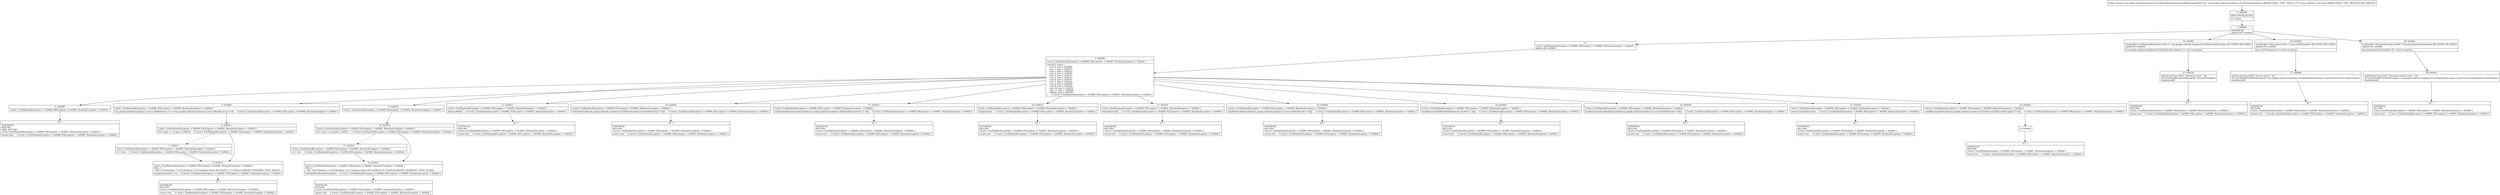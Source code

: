 digraph "CFG forcom.google.android.exoplayer2.ExoPlayerImplInternal.handleMessage(Landroid\/os\/Message;)Z" {
Node_0 [shape=record,label="{0\:\ 0x0000|MTH_ENTER_BLOCK\l|r3 = false\l}"];
Node_1 [shape=record,label="{1\:\ 0x0004|SYNTHETIC\lSplitter:B:1:0x0004\l}"];
Node_2 [shape=record,label="{2\:\ ?|Catch:\{ ExoPlaybackException \-\> 0x006f, IOException \-\> 0x0085, RuntimeException \-\> 0x00a0 \}\lSplitter:B:1:0x0004\l}"];
Node_3 [shape=record,label="{3\:\ 0x0006|Catch:\{ ExoPlaybackException \-\> 0x006f, IOException \-\> 0x0085, RuntimeException \-\> 0x00a0 \}\l|switch(r7.what) \{\l    case 0: goto L_0x000b;\l    case 1: goto L_0x0019;\l    case 2: goto L_0x0023;\l    case 3: goto L_0x0028;\l    case 4: goto L_0x0031;\l    case 5: goto L_0x003a;\l    case 6: goto L_0x003f;\l    case 7: goto L_0x004d;\l    case 8: goto L_0x0044;\l    case 9: goto L_0x0056;\l    case 10: goto L_0x005f;\l    case 11: goto L_0x0064;\l    default: goto L_0x0009;\l\}     \/\/ Catch:\{ ExoPlaybackException \-\> 0x006f, IOException \-\> 0x0085, RuntimeException \-\> 0x00a0 \}\l}"];
Node_4 [shape=record,label="{4\:\ 0x0009|Catch:\{ ExoPlaybackException \-\> 0x006f, IOException \-\> 0x0085, RuntimeException \-\> 0x00a0 \}\l}"];
Node_5 [shape=record,label="{5\:\ 0x000b|Catch:\{ ExoPlaybackException \-\> 0x006f, IOException \-\> 0x0085, RuntimeException \-\> 0x00a0 \}\l|com.google.android.exoplayer2.source.MediaSource r1 = (com.google.android.exoplayer2.source.MediaSource) r7.obj     \/\/ Catch:\{ ExoPlaybackException \-\> 0x006f, IOException \-\> 0x0085, RuntimeException \-\> 0x00a0 \}\l}"];
Node_6 [shape=record,label="{6\:\ 0x0011|Catch:\{ ExoPlaybackException \-\> 0x006f, IOException \-\> 0x0085, RuntimeException \-\> 0x00a0 \}\l|if (r7.arg1 == 0) goto L_0x0014     \/\/ Catch:\{ ExoPlaybackException \-\> 0x006f, IOException \-\> 0x0085, RuntimeException \-\> 0x00a0 \}\l}"];
Node_7 [shape=record,label="{7\:\ 0x0013|Catch:\{ ExoPlaybackException \-\> 0x006f, IOException \-\> 0x0085, RuntimeException \-\> 0x00a0 \}\l|r3 = true     \/\/ Catch:\{ ExoPlaybackException \-\> 0x006f, IOException \-\> 0x0085, RuntimeException \-\> 0x00a0 \}\l}"];
Node_8 [shape=record,label="{8\:\ 0x0014|Catch:\{ ExoPlaybackException \-\> 0x006f, IOException \-\> 0x0085, RuntimeException \-\> 0x00a0 \}\lPHI: r3 \l  PHI: (r3v8 boolean) = (r3v0 boolean), (r3v9 boolean) binds: [B:6:0x0011, B:7:0x0013] A[DONT_GENERATE, DONT_INLINE]\l|prepareInternal(r1, r3)     \/\/ Catch:\{ ExoPlaybackException \-\> 0x006f, IOException \-\> 0x0085, RuntimeException \-\> 0x00a0 \}\l}"];
Node_9 [shape=record,label="{9\:\ 0x0019|Catch:\{ ExoPlaybackException \-\> 0x006f, IOException \-\> 0x0085, RuntimeException \-\> 0x00a0 \}\l}"];
Node_10 [shape=record,label="{10\:\ 0x001b|Catch:\{ ExoPlaybackException \-\> 0x006f, IOException \-\> 0x0085, RuntimeException \-\> 0x00a0 \}\l|if (r7.arg1 == 0) goto L_0x001e     \/\/ Catch:\{ ExoPlaybackException \-\> 0x006f, IOException \-\> 0x0085, RuntimeException \-\> 0x00a0 \}\l}"];
Node_11 [shape=record,label="{11\:\ 0x001d|Catch:\{ ExoPlaybackException \-\> 0x006f, IOException \-\> 0x0085, RuntimeException \-\> 0x00a0 \}\l|r3 = true     \/\/ Catch:\{ ExoPlaybackException \-\> 0x006f, IOException \-\> 0x0085, RuntimeException \-\> 0x00a0 \}\l}"];
Node_12 [shape=record,label="{12\:\ 0x001e|Catch:\{ ExoPlaybackException \-\> 0x006f, IOException \-\> 0x0085, RuntimeException \-\> 0x00a0 \}\lPHI: r3 \l  PHI: (r3v6 boolean) = (r3v0 boolean), (r3v7 boolean) binds: [B:10:0x001b, B:11:0x001d] A[DONT_GENERATE, DONT_INLINE]\l|setPlayWhenReadyInternal(r3)     \/\/ Catch:\{ ExoPlaybackException \-\> 0x006f, IOException \-\> 0x0085, RuntimeException \-\> 0x00a0 \}\l}"];
Node_13 [shape=record,label="{13\:\ 0x0023|Catch:\{ ExoPlaybackException \-\> 0x006f, IOException \-\> 0x0085, RuntimeException \-\> 0x00a0 \}\l|doSomeWork()     \/\/ Catch:\{ ExoPlaybackException \-\> 0x006f, IOException \-\> 0x0085, RuntimeException \-\> 0x00a0 \}\l}"];
Node_14 [shape=record,label="{14\:\ 0x0028|Catch:\{ ExoPlaybackException \-\> 0x006f, IOException \-\> 0x0085, RuntimeException \-\> 0x00a0 \}\l|seekToInternal((com.google.android.exoplayer2.ExoPlayerImplInternal.SeekPosition) r7.obj)     \/\/ Catch:\{ ExoPlaybackException \-\> 0x006f, IOException \-\> 0x0085, RuntimeException \-\> 0x00a0 \}\l}"];
Node_15 [shape=record,label="{15\:\ 0x0031|Catch:\{ ExoPlaybackException \-\> 0x006f, IOException \-\> 0x0085, RuntimeException \-\> 0x00a0 \}\l|setPlaybackParametersInternal((com.google.android.exoplayer2.PlaybackParameters) r7.obj)     \/\/ Catch:\{ ExoPlaybackException \-\> 0x006f, IOException \-\> 0x0085, RuntimeException \-\> 0x00a0 \}\l}"];
Node_16 [shape=record,label="{16\:\ 0x003a|Catch:\{ ExoPlaybackException \-\> 0x006f, IOException \-\> 0x0085, RuntimeException \-\> 0x00a0 \}\l|stopInternal()     \/\/ Catch:\{ ExoPlaybackException \-\> 0x006f, IOException \-\> 0x0085, RuntimeException \-\> 0x00a0 \}\l}"];
Node_17 [shape=record,label="{17\:\ 0x003f|Catch:\{ ExoPlaybackException \-\> 0x006f, IOException \-\> 0x0085, RuntimeException \-\> 0x00a0 \}\l|releaseInternal()     \/\/ Catch:\{ ExoPlaybackException \-\> 0x006f, IOException \-\> 0x0085, RuntimeException \-\> 0x00a0 \}\l}"];
Node_18 [shape=record,label="{18\:\ 0x0044|Catch:\{ ExoPlaybackException \-\> 0x006f, IOException \-\> 0x0085, RuntimeException \-\> 0x00a0 \}\l|handlePeriodPrepared((com.google.android.exoplayer2.source.MediaPeriod) r7.obj)     \/\/ Catch:\{ ExoPlaybackException \-\> 0x006f, IOException \-\> 0x0085, RuntimeException \-\> 0x00a0 \}\l}"];
Node_19 [shape=record,label="{19\:\ 0x004d|Catch:\{ ExoPlaybackException \-\> 0x006f, IOException \-\> 0x0085, RuntimeException \-\> 0x00a0 \}\l|handleSourceInfoRefreshed((android.util.Pair) r7.obj)     \/\/ Catch:\{ ExoPlaybackException \-\> 0x006f, IOException \-\> 0x0085, RuntimeException \-\> 0x00a0 \}\l}"];
Node_20 [shape=record,label="{20\:\ 0x0056|Catch:\{ ExoPlaybackException \-\> 0x006f, IOException \-\> 0x0085, RuntimeException \-\> 0x00a0 \}\l|handleContinueLoadingRequested((com.google.android.exoplayer2.source.MediaPeriod) r7.obj)     \/\/ Catch:\{ ExoPlaybackException \-\> 0x006f, IOException \-\> 0x0085, RuntimeException \-\> 0x00a0 \}\l}"];
Node_21 [shape=record,label="{21\:\ 0x005f|Catch:\{ ExoPlaybackException \-\> 0x006f, IOException \-\> 0x0085, RuntimeException \-\> 0x00a0 \}\l|reselectTracksInternal()     \/\/ Catch:\{ ExoPlaybackException \-\> 0x006f, IOException \-\> 0x0085, RuntimeException \-\> 0x00a0 \}\l}"];
Node_22 [shape=record,label="{22\:\ 0x0064|Catch:\{ ExoPlaybackException \-\> 0x006f, IOException \-\> 0x0085, RuntimeException \-\> 0x00a0 \}\l|sendMessagesInternal((com.google.android.exoplayer2.ExoPlayer.ExoPlayerMessage[]) r7.obj)     \/\/ Catch:\{ ExoPlaybackException \-\> 0x006f, IOException \-\> 0x0085, RuntimeException \-\> 0x00a0 \}\l}"];
Node_23 [shape=record,label="{23\:\ 0x006d}"];
Node_24 [shape=record,label="{24\:\ 0x006f|ExcHandler: ExoPlaybackException (r0v2 'e' com.google.android.exoplayer2.ExoPlaybackException A[CUSTOM_DECLARE])\lSplitter:B:1:0x0004\l|com.google.android.exoplayer2.ExoPlaybackException r0 = move\-exception\l}"];
Node_25 [shape=record,label="{25\:\ 0x0070|android.util.Log.e(TAG, \"Renderer error.\", r0)\lr6.eventHandler.obtainMessage(8, r0).sendToTarget()\lstopInternal()\l}"];
Node_26 [shape=record,label="{26\:\ 0x0085|ExcHandler: IOException (r0v1 'e' java.io.IOException A[CUSTOM_DECLARE])\lSplitter:B:1:0x0004\l|java.io.IOException r0 = move\-exception\l}"];
Node_27 [shape=record,label="{27\:\ 0x0086|android.util.Log.e(TAG, \"Source error.\", r0)\lr6.eventHandler.obtainMessage(8, com.google.android.exoplayer2.ExoPlaybackException.createForSource(r0)).sendToTarget()\lstopInternal()\l}"];
Node_28 [shape=record,label="{28\:\ 0x00a0|ExcHandler: RuntimeException (r0v0 'e' java.lang.RuntimeException A[CUSTOM_DECLARE])\lSplitter:B:1:0x0004\l|java.lang.RuntimeException r0 = move\-exception\l}"];
Node_29 [shape=record,label="{29\:\ 0x00a1|android.util.Log.e(TAG, \"Internal runtime error.\", r0)\lr6.eventHandler.obtainMessage(8, com.google.android.exoplayer2.ExoPlaybackException.createForUnexpected(r0)).sendToTarget()\lstopInternal()\l}"];
Node_30 [shape=record,label="{30\:\ ?|SYNTHETIC\lRETURN\lORIG_RETURN\lCatch:\{ ExoPlaybackException \-\> 0x006f, IOException \-\> 0x0085, RuntimeException \-\> 0x00a0 \}\l|return false     \/\/ Catch:\{ ExoPlaybackException \-\> 0x006f, IOException \-\> 0x0085, RuntimeException \-\> 0x00a0 \}\l}"];
Node_31 [shape=record,label="{31\:\ ?|SYNTHETIC\lRETURN\lCatch:\{ ExoPlaybackException \-\> 0x006f, IOException \-\> 0x0085, RuntimeException \-\> 0x00a0 \}\l|return true     \/\/ Catch:\{ ExoPlaybackException \-\> 0x006f, IOException \-\> 0x0085, RuntimeException \-\> 0x00a0 \}\l}"];
Node_32 [shape=record,label="{32\:\ ?|SYNTHETIC\lRETURN\lCatch:\{ ExoPlaybackException \-\> 0x006f, IOException \-\> 0x0085, RuntimeException \-\> 0x00a0 \}\l|return true     \/\/ Catch:\{ ExoPlaybackException \-\> 0x006f, IOException \-\> 0x0085, RuntimeException \-\> 0x00a0 \}\l}"];
Node_33 [shape=record,label="{33\:\ ?|SYNTHETIC\lRETURN\lCatch:\{ ExoPlaybackException \-\> 0x006f, IOException \-\> 0x0085, RuntimeException \-\> 0x00a0 \}\l|return true     \/\/ Catch:\{ ExoPlaybackException \-\> 0x006f, IOException \-\> 0x0085, RuntimeException \-\> 0x00a0 \}\l}"];
Node_34 [shape=record,label="{34\:\ ?|SYNTHETIC\lRETURN\lCatch:\{ ExoPlaybackException \-\> 0x006f, IOException \-\> 0x0085, RuntimeException \-\> 0x00a0 \}\l|return true     \/\/ Catch:\{ ExoPlaybackException \-\> 0x006f, IOException \-\> 0x0085, RuntimeException \-\> 0x00a0 \}\l}"];
Node_35 [shape=record,label="{35\:\ ?|SYNTHETIC\lRETURN\lCatch:\{ ExoPlaybackException \-\> 0x006f, IOException \-\> 0x0085, RuntimeException \-\> 0x00a0 \}\l|return true     \/\/ Catch:\{ ExoPlaybackException \-\> 0x006f, IOException \-\> 0x0085, RuntimeException \-\> 0x00a0 \}\l}"];
Node_36 [shape=record,label="{36\:\ ?|SYNTHETIC\lRETURN\lCatch:\{ ExoPlaybackException \-\> 0x006f, IOException \-\> 0x0085, RuntimeException \-\> 0x00a0 \}\l|return true     \/\/ Catch:\{ ExoPlaybackException \-\> 0x006f, IOException \-\> 0x0085, RuntimeException \-\> 0x00a0 \}\l}"];
Node_37 [shape=record,label="{37\:\ ?|SYNTHETIC\lRETURN\lCatch:\{ ExoPlaybackException \-\> 0x006f, IOException \-\> 0x0085, RuntimeException \-\> 0x00a0 \}\l|return true     \/\/ Catch:\{ ExoPlaybackException \-\> 0x006f, IOException \-\> 0x0085, RuntimeException \-\> 0x00a0 \}\l}"];
Node_38 [shape=record,label="{38\:\ ?|SYNTHETIC\lRETURN\lCatch:\{ ExoPlaybackException \-\> 0x006f, IOException \-\> 0x0085, RuntimeException \-\> 0x00a0 \}\l|return true     \/\/ Catch:\{ ExoPlaybackException \-\> 0x006f, IOException \-\> 0x0085, RuntimeException \-\> 0x00a0 \}\l}"];
Node_39 [shape=record,label="{39\:\ ?|SYNTHETIC\lRETURN\lCatch:\{ ExoPlaybackException \-\> 0x006f, IOException \-\> 0x0085, RuntimeException \-\> 0x00a0 \}\l|return true     \/\/ Catch:\{ ExoPlaybackException \-\> 0x006f, IOException \-\> 0x0085, RuntimeException \-\> 0x00a0 \}\l}"];
Node_40 [shape=record,label="{40\:\ ?|SYNTHETIC\lRETURN\lCatch:\{ ExoPlaybackException \-\> 0x006f, IOException \-\> 0x0085, RuntimeException \-\> 0x00a0 \}\l|return true     \/\/ Catch:\{ ExoPlaybackException \-\> 0x006f, IOException \-\> 0x0085, RuntimeException \-\> 0x00a0 \}\l}"];
Node_41 [shape=record,label="{41\:\ ?|SYNTHETIC\lRETURN\lCatch:\{ ExoPlaybackException \-\> 0x006f, IOException \-\> 0x0085, RuntimeException \-\> 0x00a0 \}\l|return true     \/\/ Catch:\{ ExoPlaybackException \-\> 0x006f, IOException \-\> 0x0085, RuntimeException \-\> 0x00a0 \}\l}"];
Node_42 [shape=record,label="{42\:\ ?|SYNTHETIC\lRETURN\lCatch:\{ ExoPlaybackException \-\> 0x006f, IOException \-\> 0x0085, RuntimeException \-\> 0x00a0 \}\l|return true     \/\/ Catch:\{ ExoPlaybackException \-\> 0x006f, IOException \-\> 0x0085, RuntimeException \-\> 0x00a0 \}\l}"];
Node_43 [shape=record,label="{43\:\ ?|SYNTHETIC\lRETURN\lCatch:\{ ExoPlaybackException \-\> 0x006f, IOException \-\> 0x0085, RuntimeException \-\> 0x00a0 \}\l|return true     \/\/ Catch:\{ ExoPlaybackException \-\> 0x006f, IOException \-\> 0x0085, RuntimeException \-\> 0x00a0 \}\l}"];
Node_44 [shape=record,label="{44\:\ ?|SYNTHETIC\lRETURN\lCatch:\{ ExoPlaybackException \-\> 0x006f, IOException \-\> 0x0085, RuntimeException \-\> 0x00a0 \}\l|return true     \/\/ Catch:\{ ExoPlaybackException \-\> 0x006f, IOException \-\> 0x0085, RuntimeException \-\> 0x00a0 \}\l}"];
Node_45 [shape=record,label="{45\:\ ?|SYNTHETIC\lRETURN\lCatch:\{ ExoPlaybackException \-\> 0x006f, IOException \-\> 0x0085, RuntimeException \-\> 0x00a0 \}\l|return true     \/\/ Catch:\{ ExoPlaybackException \-\> 0x006f, IOException \-\> 0x0085, RuntimeException \-\> 0x00a0 \}\l}"];
MethodNode[shape=record,label="{public boolean com.google.android.exoplayer2.ExoPlayerImplInternal.handleMessage((r6v0 'this' com.google.android.exoplayer2.ExoPlayerImplInternal A[IMMUTABLE_TYPE, THIS]), (r7v0 'msg' android.os.Message A[IMMUTABLE_TYPE, METHOD_ARGUMENT])) }"];
MethodNode -> Node_0;
Node_0 -> Node_1;
Node_1 -> Node_2;
Node_1 -> Node_24;
Node_1 -> Node_26;
Node_1 -> Node_28;
Node_2 -> Node_3;
Node_3 -> Node_4;
Node_3 -> Node_5;
Node_3 -> Node_9;
Node_3 -> Node_13;
Node_3 -> Node_14;
Node_3 -> Node_15;
Node_3 -> Node_16;
Node_3 -> Node_17;
Node_3 -> Node_18;
Node_3 -> Node_19;
Node_3 -> Node_20;
Node_3 -> Node_21;
Node_3 -> Node_22;
Node_4 -> Node_30;
Node_5 -> Node_6;
Node_6 -> Node_7[style=dashed];
Node_6 -> Node_8;
Node_7 -> Node_8;
Node_8 -> Node_31;
Node_9 -> Node_10;
Node_10 -> Node_11[style=dashed];
Node_10 -> Node_12;
Node_11 -> Node_12;
Node_12 -> Node_32;
Node_13 -> Node_33;
Node_14 -> Node_34;
Node_15 -> Node_35;
Node_16 -> Node_36;
Node_17 -> Node_37;
Node_18 -> Node_38;
Node_19 -> Node_39;
Node_20 -> Node_40;
Node_21 -> Node_41;
Node_22 -> Node_23;
Node_23 -> Node_42;
Node_24 -> Node_25;
Node_25 -> Node_43;
Node_26 -> Node_27;
Node_27 -> Node_44;
Node_28 -> Node_29;
Node_29 -> Node_45;
}

